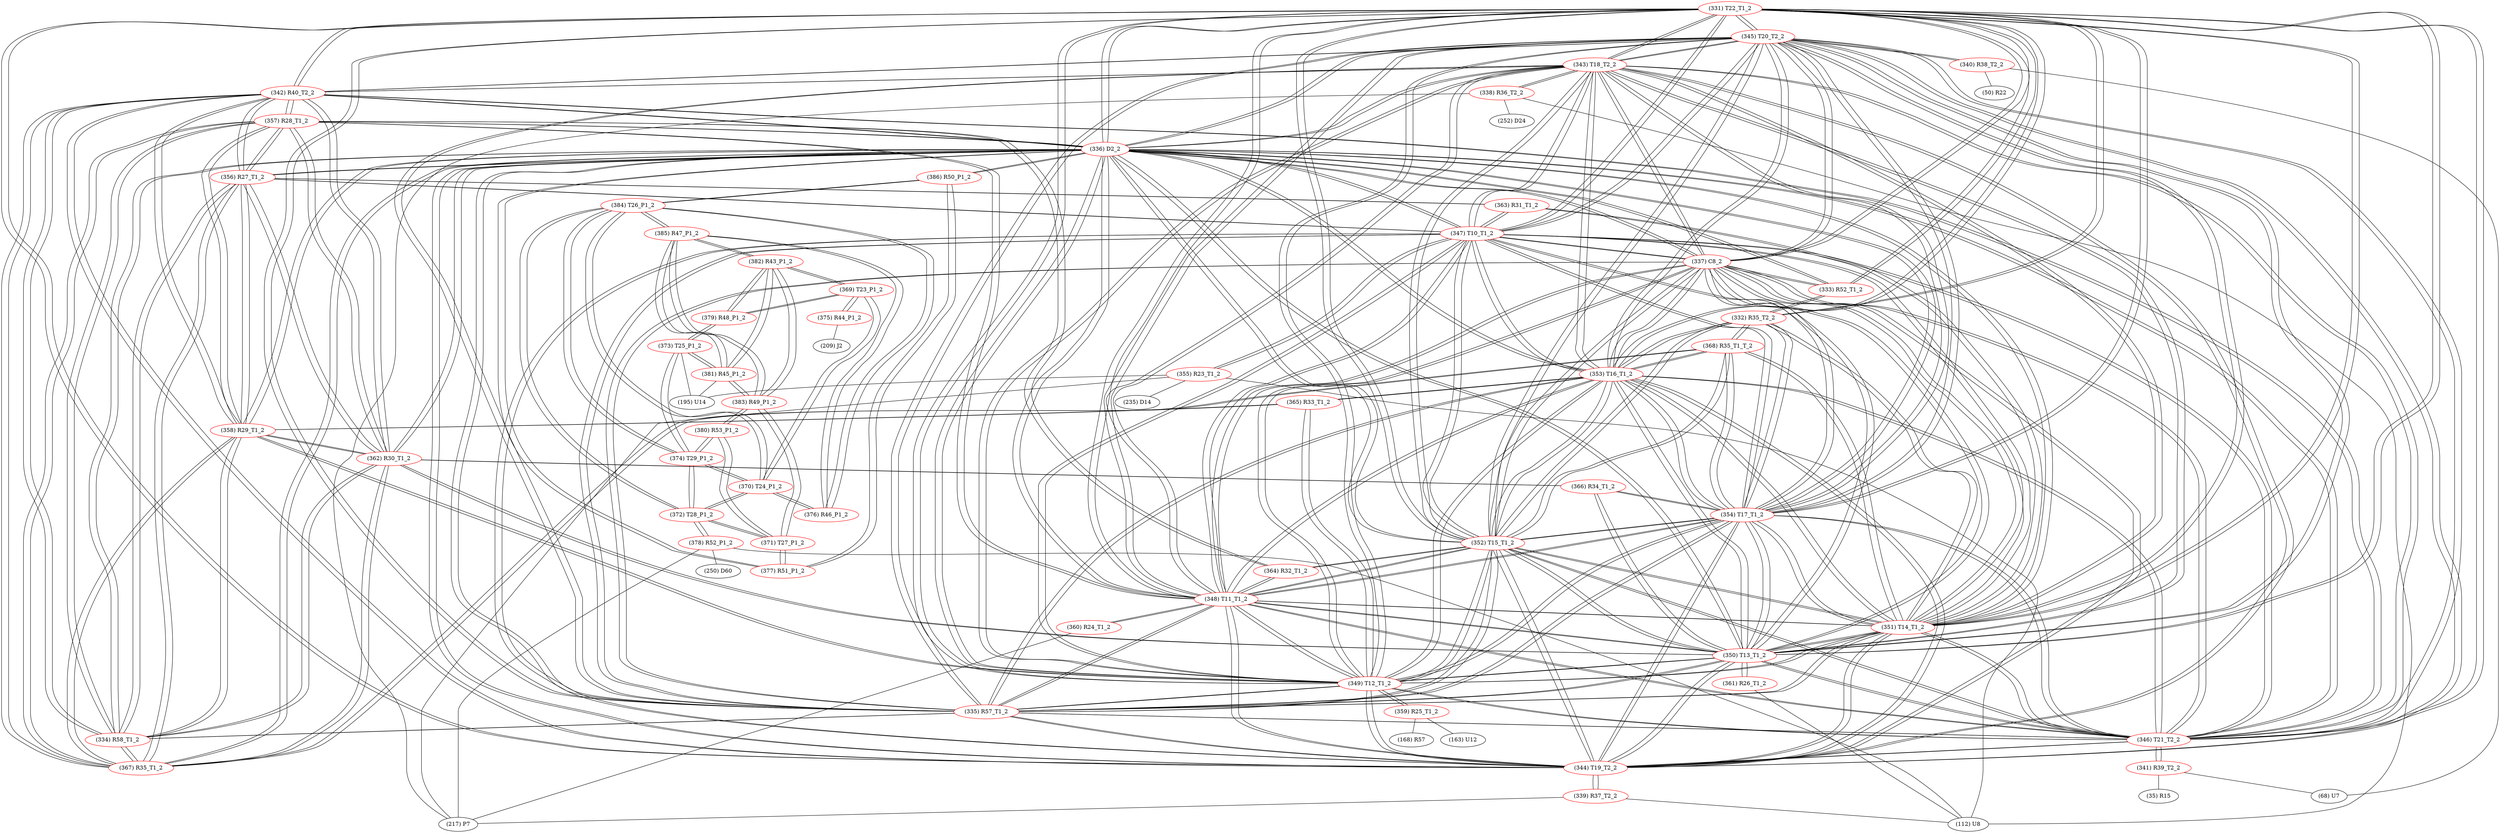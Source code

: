 graph {
	331 [label="(331) T22_T1_2" color=red]
	345 [label="(345) T20_T2_2"]
	343 [label="(343) T18_T2_2"]
	344 [label="(344) T19_T2_2"]
	346 [label="(346) T21_T2_2"]
	335 [label="(335) R57_T1_2"]
	336 [label="(336) D2_2"]
	348 [label="(348) T11_T1_2"]
	353 [label="(353) T16_T1_2"]
	354 [label="(354) T17_T1_2"]
	347 [label="(347) T10_T1_2"]
	349 [label="(349) T12_T1_2"]
	350 [label="(350) T13_T1_2"]
	351 [label="(351) T14_T1_2"]
	352 [label="(352) T15_T1_2"]
	337 [label="(337) C8_2"]
	342 [label="(342) R40_T2_2"]
	333 [label="(333) R52_T1_2"]
	332 [label="(332) R35_T2_2"]
	332 [label="(332) R35_T2_2" color=red]
	353 [label="(353) T16_T1_2"]
	352 [label="(352) T15_T1_2"]
	368 [label="(368) R35_T1_T_2"]
	351 [label="(351) T14_T1_2"]
	354 [label="(354) T17_T1_2"]
	333 [label="(333) R52_T1_2"]
	331 [label="(331) T22_T1_2"]
	333 [label="(333) R52_T1_2" color=red]
	336 [label="(336) D2_2"]
	337 [label="(337) C8_2"]
	332 [label="(332) R35_T2_2"]
	331 [label="(331) T22_T1_2"]
	334 [label="(334) R58_T1_2" color=red]
	335 [label="(335) R57_T1_2"]
	336 [label="(336) D2_2"]
	358 [label="(358) R29_T1_2"]
	367 [label="(367) R35_T1_2"]
	342 [label="(342) R40_T2_2"]
	362 [label="(362) R30_T1_2"]
	356 [label="(356) R27_T1_2"]
	357 [label="(357) R28_T1_2"]
	335 [label="(335) R57_T1_2" color=red]
	345 [label="(345) T20_T2_2"]
	343 [label="(343) T18_T2_2"]
	344 [label="(344) T19_T2_2"]
	346 [label="(346) T21_T2_2"]
	331 [label="(331) T22_T1_2"]
	336 [label="(336) D2_2"]
	348 [label="(348) T11_T1_2"]
	353 [label="(353) T16_T1_2"]
	354 [label="(354) T17_T1_2"]
	347 [label="(347) T10_T1_2"]
	349 [label="(349) T12_T1_2"]
	350 [label="(350) T13_T1_2"]
	351 [label="(351) T14_T1_2"]
	352 [label="(352) T15_T1_2"]
	337 [label="(337) C8_2"]
	334 [label="(334) R58_T1_2"]
	336 [label="(336) D2_2" color=red]
	345 [label="(345) T20_T2_2"]
	343 [label="(343) T18_T2_2"]
	344 [label="(344) T19_T2_2"]
	346 [label="(346) T21_T2_2"]
	335 [label="(335) R57_T1_2"]
	331 [label="(331) T22_T1_2"]
	348 [label="(348) T11_T1_2"]
	353 [label="(353) T16_T1_2"]
	354 [label="(354) T17_T1_2"]
	347 [label="(347) T10_T1_2"]
	349 [label="(349) T12_T1_2"]
	350 [label="(350) T13_T1_2"]
	351 [label="(351) T14_T1_2"]
	352 [label="(352) T15_T1_2"]
	337 [label="(337) C8_2"]
	333 [label="(333) R52_T1_2"]
	334 [label="(334) R58_T1_2"]
	358 [label="(358) R29_T1_2"]
	367 [label="(367) R35_T1_2"]
	342 [label="(342) R40_T2_2"]
	362 [label="(362) R30_T1_2"]
	356 [label="(356) R27_T1_2"]
	357 [label="(357) R28_T1_2"]
	377 [label="(377) R51_P1_2"]
	386 [label="(386) R50_P1_2"]
	337 [label="(337) C8_2" color=red]
	345 [label="(345) T20_T2_2"]
	343 [label="(343) T18_T2_2"]
	344 [label="(344) T19_T2_2"]
	346 [label="(346) T21_T2_2"]
	335 [label="(335) R57_T1_2"]
	331 [label="(331) T22_T1_2"]
	336 [label="(336) D2_2"]
	348 [label="(348) T11_T1_2"]
	353 [label="(353) T16_T1_2"]
	354 [label="(354) T17_T1_2"]
	347 [label="(347) T10_T1_2"]
	349 [label="(349) T12_T1_2"]
	350 [label="(350) T13_T1_2"]
	351 [label="(351) T14_T1_2"]
	352 [label="(352) T15_T1_2"]
	333 [label="(333) R52_T1_2"]
	338 [label="(338) R36_T2_2" color=red]
	217 [label="(217) P7"]
	112 [label="(112) U8"]
	252 [label="(252) D24"]
	343 [label="(343) T18_T2_2"]
	339 [label="(339) R37_T2_2" color=red]
	217 [label="(217) P7"]
	112 [label="(112) U8"]
	344 [label="(344) T19_T2_2"]
	340 [label="(340) R38_T2_2" color=red]
	68 [label="(68) U7"]
	50 [label="(50) R22"]
	345 [label="(345) T20_T2_2"]
	341 [label="(341) R39_T2_2" color=red]
	68 [label="(68) U7"]
	35 [label="(35) R15"]
	346 [label="(346) T21_T2_2"]
	342 [label="(342) R40_T2_2" color=red]
	358 [label="(358) R29_T1_2"]
	367 [label="(367) R35_T1_2"]
	362 [label="(362) R30_T1_2"]
	336 [label="(336) D2_2"]
	334 [label="(334) R58_T1_2"]
	356 [label="(356) R27_T1_2"]
	357 [label="(357) R28_T1_2"]
	331 [label="(331) T22_T1_2"]
	344 [label="(344) T19_T2_2"]
	343 [label="(343) T18_T2_2"]
	346 [label="(346) T21_T2_2"]
	345 [label="(345) T20_T2_2"]
	343 [label="(343) T18_T2_2" color=red]
	345 [label="(345) T20_T2_2"]
	344 [label="(344) T19_T2_2"]
	346 [label="(346) T21_T2_2"]
	335 [label="(335) R57_T1_2"]
	331 [label="(331) T22_T1_2"]
	336 [label="(336) D2_2"]
	348 [label="(348) T11_T1_2"]
	353 [label="(353) T16_T1_2"]
	354 [label="(354) T17_T1_2"]
	347 [label="(347) T10_T1_2"]
	349 [label="(349) T12_T1_2"]
	350 [label="(350) T13_T1_2"]
	351 [label="(351) T14_T1_2"]
	352 [label="(352) T15_T1_2"]
	337 [label="(337) C8_2"]
	342 [label="(342) R40_T2_2"]
	338 [label="(338) R36_T2_2"]
	344 [label="(344) T19_T2_2" color=red]
	345 [label="(345) T20_T2_2"]
	343 [label="(343) T18_T2_2"]
	346 [label="(346) T21_T2_2"]
	335 [label="(335) R57_T1_2"]
	331 [label="(331) T22_T1_2"]
	336 [label="(336) D2_2"]
	348 [label="(348) T11_T1_2"]
	353 [label="(353) T16_T1_2"]
	354 [label="(354) T17_T1_2"]
	347 [label="(347) T10_T1_2"]
	349 [label="(349) T12_T1_2"]
	350 [label="(350) T13_T1_2"]
	351 [label="(351) T14_T1_2"]
	352 [label="(352) T15_T1_2"]
	337 [label="(337) C8_2"]
	342 [label="(342) R40_T2_2"]
	339 [label="(339) R37_T2_2"]
	345 [label="(345) T20_T2_2" color=red]
	343 [label="(343) T18_T2_2"]
	344 [label="(344) T19_T2_2"]
	346 [label="(346) T21_T2_2"]
	335 [label="(335) R57_T1_2"]
	331 [label="(331) T22_T1_2"]
	336 [label="(336) D2_2"]
	348 [label="(348) T11_T1_2"]
	353 [label="(353) T16_T1_2"]
	354 [label="(354) T17_T1_2"]
	347 [label="(347) T10_T1_2"]
	349 [label="(349) T12_T1_2"]
	350 [label="(350) T13_T1_2"]
	351 [label="(351) T14_T1_2"]
	352 [label="(352) T15_T1_2"]
	337 [label="(337) C8_2"]
	342 [label="(342) R40_T2_2"]
	340 [label="(340) R38_T2_2"]
	346 [label="(346) T21_T2_2" color=red]
	345 [label="(345) T20_T2_2"]
	343 [label="(343) T18_T2_2"]
	344 [label="(344) T19_T2_2"]
	335 [label="(335) R57_T1_2"]
	331 [label="(331) T22_T1_2"]
	336 [label="(336) D2_2"]
	348 [label="(348) T11_T1_2"]
	353 [label="(353) T16_T1_2"]
	354 [label="(354) T17_T1_2"]
	347 [label="(347) T10_T1_2"]
	349 [label="(349) T12_T1_2"]
	350 [label="(350) T13_T1_2"]
	351 [label="(351) T14_T1_2"]
	352 [label="(352) T15_T1_2"]
	337 [label="(337) C8_2"]
	342 [label="(342) R40_T2_2"]
	341 [label="(341) R39_T2_2"]
	347 [label="(347) T10_T1_2" color=red]
	345 [label="(345) T20_T2_2"]
	343 [label="(343) T18_T2_2"]
	344 [label="(344) T19_T2_2"]
	346 [label="(346) T21_T2_2"]
	335 [label="(335) R57_T1_2"]
	331 [label="(331) T22_T1_2"]
	336 [label="(336) D2_2"]
	348 [label="(348) T11_T1_2"]
	353 [label="(353) T16_T1_2"]
	354 [label="(354) T17_T1_2"]
	349 [label="(349) T12_T1_2"]
	350 [label="(350) T13_T1_2"]
	351 [label="(351) T14_T1_2"]
	352 [label="(352) T15_T1_2"]
	337 [label="(337) C8_2"]
	355 [label="(355) R23_T1_2"]
	363 [label="(363) R31_T1_2"]
	356 [label="(356) R27_T1_2"]
	348 [label="(348) T11_T1_2" color=red]
	345 [label="(345) T20_T2_2"]
	343 [label="(343) T18_T2_2"]
	344 [label="(344) T19_T2_2"]
	346 [label="(346) T21_T2_2"]
	335 [label="(335) R57_T1_2"]
	331 [label="(331) T22_T1_2"]
	336 [label="(336) D2_2"]
	353 [label="(353) T16_T1_2"]
	354 [label="(354) T17_T1_2"]
	347 [label="(347) T10_T1_2"]
	349 [label="(349) T12_T1_2"]
	350 [label="(350) T13_T1_2"]
	351 [label="(351) T14_T1_2"]
	352 [label="(352) T15_T1_2"]
	337 [label="(337) C8_2"]
	360 [label="(360) R24_T1_2"]
	364 [label="(364) R32_T1_2"]
	357 [label="(357) R28_T1_2"]
	349 [label="(349) T12_T1_2" color=red]
	345 [label="(345) T20_T2_2"]
	343 [label="(343) T18_T2_2"]
	344 [label="(344) T19_T2_2"]
	346 [label="(346) T21_T2_2"]
	335 [label="(335) R57_T1_2"]
	331 [label="(331) T22_T1_2"]
	336 [label="(336) D2_2"]
	348 [label="(348) T11_T1_2"]
	353 [label="(353) T16_T1_2"]
	354 [label="(354) T17_T1_2"]
	347 [label="(347) T10_T1_2"]
	350 [label="(350) T13_T1_2"]
	351 [label="(351) T14_T1_2"]
	352 [label="(352) T15_T1_2"]
	337 [label="(337) C8_2"]
	365 [label="(365) R33_T1_2"]
	358 [label="(358) R29_T1_2"]
	359 [label="(359) R25_T1_2"]
	350 [label="(350) T13_T1_2" color=red]
	345 [label="(345) T20_T2_2"]
	343 [label="(343) T18_T2_2"]
	344 [label="(344) T19_T2_2"]
	346 [label="(346) T21_T2_2"]
	335 [label="(335) R57_T1_2"]
	331 [label="(331) T22_T1_2"]
	336 [label="(336) D2_2"]
	348 [label="(348) T11_T1_2"]
	353 [label="(353) T16_T1_2"]
	354 [label="(354) T17_T1_2"]
	347 [label="(347) T10_T1_2"]
	349 [label="(349) T12_T1_2"]
	351 [label="(351) T14_T1_2"]
	352 [label="(352) T15_T1_2"]
	337 [label="(337) C8_2"]
	362 [label="(362) R30_T1_2"]
	366 [label="(366) R34_T1_2"]
	361 [label="(361) R26_T1_2"]
	351 [label="(351) T14_T1_2" color=red]
	345 [label="(345) T20_T2_2"]
	343 [label="(343) T18_T2_2"]
	344 [label="(344) T19_T2_2"]
	346 [label="(346) T21_T2_2"]
	335 [label="(335) R57_T1_2"]
	331 [label="(331) T22_T1_2"]
	336 [label="(336) D2_2"]
	348 [label="(348) T11_T1_2"]
	353 [label="(353) T16_T1_2"]
	354 [label="(354) T17_T1_2"]
	347 [label="(347) T10_T1_2"]
	349 [label="(349) T12_T1_2"]
	350 [label="(350) T13_T1_2"]
	352 [label="(352) T15_T1_2"]
	337 [label="(337) C8_2"]
	368 [label="(368) R35_T1_T_2"]
	332 [label="(332) R35_T2_2"]
	363 [label="(363) R31_T1_2"]
	352 [label="(352) T15_T1_2" color=red]
	345 [label="(345) T20_T2_2"]
	343 [label="(343) T18_T2_2"]
	344 [label="(344) T19_T2_2"]
	346 [label="(346) T21_T2_2"]
	335 [label="(335) R57_T1_2"]
	331 [label="(331) T22_T1_2"]
	336 [label="(336) D2_2"]
	348 [label="(348) T11_T1_2"]
	353 [label="(353) T16_T1_2"]
	354 [label="(354) T17_T1_2"]
	347 [label="(347) T10_T1_2"]
	349 [label="(349) T12_T1_2"]
	350 [label="(350) T13_T1_2"]
	351 [label="(351) T14_T1_2"]
	337 [label="(337) C8_2"]
	368 [label="(368) R35_T1_T_2"]
	332 [label="(332) R35_T2_2"]
	364 [label="(364) R32_T1_2"]
	353 [label="(353) T16_T1_2" color=red]
	345 [label="(345) T20_T2_2"]
	343 [label="(343) T18_T2_2"]
	344 [label="(344) T19_T2_2"]
	346 [label="(346) T21_T2_2"]
	335 [label="(335) R57_T1_2"]
	331 [label="(331) T22_T1_2"]
	336 [label="(336) D2_2"]
	348 [label="(348) T11_T1_2"]
	354 [label="(354) T17_T1_2"]
	347 [label="(347) T10_T1_2"]
	349 [label="(349) T12_T1_2"]
	350 [label="(350) T13_T1_2"]
	351 [label="(351) T14_T1_2"]
	352 [label="(352) T15_T1_2"]
	337 [label="(337) C8_2"]
	368 [label="(368) R35_T1_T_2"]
	332 [label="(332) R35_T2_2"]
	365 [label="(365) R33_T1_2"]
	354 [label="(354) T17_T1_2" color=red]
	345 [label="(345) T20_T2_2"]
	343 [label="(343) T18_T2_2"]
	344 [label="(344) T19_T2_2"]
	346 [label="(346) T21_T2_2"]
	335 [label="(335) R57_T1_2"]
	331 [label="(331) T22_T1_2"]
	336 [label="(336) D2_2"]
	348 [label="(348) T11_T1_2"]
	353 [label="(353) T16_T1_2"]
	347 [label="(347) T10_T1_2"]
	349 [label="(349) T12_T1_2"]
	350 [label="(350) T13_T1_2"]
	351 [label="(351) T14_T1_2"]
	352 [label="(352) T15_T1_2"]
	337 [label="(337) C8_2"]
	368 [label="(368) R35_T1_T_2"]
	332 [label="(332) R35_T2_2"]
	366 [label="(366) R34_T1_2"]
	355 [label="(355) R23_T1_2" color=red]
	235 [label="(235) D14"]
	217 [label="(217) P7"]
	112 [label="(112) U8"]
	195 [label="(195) U14"]
	347 [label="(347) T10_T1_2"]
	356 [label="(356) R27_T1_2" color=red]
	358 [label="(358) R29_T1_2"]
	367 [label="(367) R35_T1_2"]
	342 [label="(342) R40_T2_2"]
	362 [label="(362) R30_T1_2"]
	336 [label="(336) D2_2"]
	334 [label="(334) R58_T1_2"]
	357 [label="(357) R28_T1_2"]
	347 [label="(347) T10_T1_2"]
	363 [label="(363) R31_T1_2"]
	357 [label="(357) R28_T1_2" color=red]
	358 [label="(358) R29_T1_2"]
	367 [label="(367) R35_T1_2"]
	342 [label="(342) R40_T2_2"]
	362 [label="(362) R30_T1_2"]
	336 [label="(336) D2_2"]
	334 [label="(334) R58_T1_2"]
	356 [label="(356) R27_T1_2"]
	364 [label="(364) R32_T1_2"]
	348 [label="(348) T11_T1_2"]
	358 [label="(358) R29_T1_2" color=red]
	367 [label="(367) R35_T1_2"]
	342 [label="(342) R40_T2_2"]
	362 [label="(362) R30_T1_2"]
	336 [label="(336) D2_2"]
	334 [label="(334) R58_T1_2"]
	356 [label="(356) R27_T1_2"]
	357 [label="(357) R28_T1_2"]
	365 [label="(365) R33_T1_2"]
	349 [label="(349) T12_T1_2"]
	359 [label="(359) R25_T1_2" color=red]
	168 [label="(168) R57"]
	163 [label="(163) U12"]
	349 [label="(349) T12_T1_2"]
	360 [label="(360) R24_T1_2" color=red]
	217 [label="(217) P7"]
	348 [label="(348) T11_T1_2"]
	361 [label="(361) R26_T1_2" color=red]
	112 [label="(112) U8"]
	350 [label="(350) T13_T1_2"]
	362 [label="(362) R30_T1_2" color=red]
	358 [label="(358) R29_T1_2"]
	367 [label="(367) R35_T1_2"]
	342 [label="(342) R40_T2_2"]
	336 [label="(336) D2_2"]
	334 [label="(334) R58_T1_2"]
	356 [label="(356) R27_T1_2"]
	357 [label="(357) R28_T1_2"]
	366 [label="(366) R34_T1_2"]
	350 [label="(350) T13_T1_2"]
	363 [label="(363) R31_T1_2" color=red]
	347 [label="(347) T10_T1_2"]
	356 [label="(356) R27_T1_2"]
	351 [label="(351) T14_T1_2"]
	364 [label="(364) R32_T1_2" color=red]
	352 [label="(352) T15_T1_2"]
	357 [label="(357) R28_T1_2"]
	348 [label="(348) T11_T1_2"]
	365 [label="(365) R33_T1_2" color=red]
	353 [label="(353) T16_T1_2"]
	358 [label="(358) R29_T1_2"]
	349 [label="(349) T12_T1_2"]
	366 [label="(366) R34_T1_2" color=red]
	354 [label="(354) T17_T1_2"]
	362 [label="(362) R30_T1_2"]
	350 [label="(350) T13_T1_2"]
	367 [label="(367) R35_T1_2" color=red]
	358 [label="(358) R29_T1_2"]
	342 [label="(342) R40_T2_2"]
	362 [label="(362) R30_T1_2"]
	336 [label="(336) D2_2"]
	334 [label="(334) R58_T1_2"]
	356 [label="(356) R27_T1_2"]
	357 [label="(357) R28_T1_2"]
	368 [label="(368) R35_T1_T_2"]
	368 [label="(368) R35_T1_T_2" color=red]
	353 [label="(353) T16_T1_2"]
	352 [label="(352) T15_T1_2"]
	351 [label="(351) T14_T1_2"]
	354 [label="(354) T17_T1_2"]
	332 [label="(332) R35_T2_2"]
	367 [label="(367) R35_T1_2"]
	369 [label="(369) T23_P1_2" color=red]
	379 [label="(379) R48_P1_2"]
	382 [label="(382) R43_P1_2"]
	370 [label="(370) T24_P1_2"]
	375 [label="(375) R44_P1_2"]
	370 [label="(370) T24_P1_2" color=red]
	384 [label="(384) T26_P1_2"]
	374 [label="(374) T29_P1_2"]
	372 [label="(372) T28_P1_2"]
	376 [label="(376) R46_P1_2"]
	369 [label="(369) T23_P1_2"]
	371 [label="(371) T27_P1_2" color=red]
	377 [label="(377) R51_P1_2"]
	372 [label="(372) T28_P1_2"]
	380 [label="(380) R53_P1_2"]
	383 [label="(383) R49_P1_2"]
	372 [label="(372) T28_P1_2" color=red]
	384 [label="(384) T26_P1_2"]
	370 [label="(370) T24_P1_2"]
	374 [label="(374) T29_P1_2"]
	378 [label="(378) R52_P1_2"]
	371 [label="(371) T27_P1_2"]
	373 [label="(373) T25_P1_2" color=red]
	374 [label="(374) T29_P1_2"]
	379 [label="(379) R48_P1_2"]
	381 [label="(381) R45_P1_2"]
	195 [label="(195) U14"]
	374 [label="(374) T29_P1_2" color=red]
	384 [label="(384) T26_P1_2"]
	370 [label="(370) T24_P1_2"]
	372 [label="(372) T28_P1_2"]
	373 [label="(373) T25_P1_2"]
	380 [label="(380) R53_P1_2"]
	375 [label="(375) R44_P1_2" color=red]
	209 [label="(209) J2"]
	369 [label="(369) T23_P1_2"]
	376 [label="(376) R46_P1_2" color=red]
	384 [label="(384) T26_P1_2"]
	385 [label="(385) R47_P1_2"]
	370 [label="(370) T24_P1_2"]
	377 [label="(377) R51_P1_2" color=red]
	371 [label="(371) T27_P1_2"]
	386 [label="(386) R50_P1_2"]
	336 [label="(336) D2_2"]
	378 [label="(378) R52_P1_2" color=red]
	217 [label="(217) P7"]
	112 [label="(112) U8"]
	250 [label="(250) D60"]
	372 [label="(372) T28_P1_2"]
	379 [label="(379) R48_P1_2" color=red]
	373 [label="(373) T25_P1_2"]
	369 [label="(369) T23_P1_2"]
	382 [label="(382) R43_P1_2"]
	380 [label="(380) R53_P1_2" color=red]
	374 [label="(374) T29_P1_2"]
	371 [label="(371) T27_P1_2"]
	383 [label="(383) R49_P1_2"]
	381 [label="(381) R45_P1_2" color=red]
	385 [label="(385) R47_P1_2"]
	382 [label="(382) R43_P1_2"]
	383 [label="(383) R49_P1_2"]
	373 [label="(373) T25_P1_2"]
	195 [label="(195) U14"]
	382 [label="(382) R43_P1_2" color=red]
	379 [label="(379) R48_P1_2"]
	369 [label="(369) T23_P1_2"]
	385 [label="(385) R47_P1_2"]
	381 [label="(381) R45_P1_2"]
	383 [label="(383) R49_P1_2"]
	383 [label="(383) R49_P1_2" color=red]
	385 [label="(385) R47_P1_2"]
	381 [label="(381) R45_P1_2"]
	382 [label="(382) R43_P1_2"]
	371 [label="(371) T27_P1_2"]
	380 [label="(380) R53_P1_2"]
	384 [label="(384) T26_P1_2" color=red]
	386 [label="(386) R50_P1_2"]
	370 [label="(370) T24_P1_2"]
	374 [label="(374) T29_P1_2"]
	372 [label="(372) T28_P1_2"]
	376 [label="(376) R46_P1_2"]
	385 [label="(385) R47_P1_2"]
	385 [label="(385) R47_P1_2" color=red]
	381 [label="(381) R45_P1_2"]
	382 [label="(382) R43_P1_2"]
	383 [label="(383) R49_P1_2"]
	384 [label="(384) T26_P1_2"]
	376 [label="(376) R46_P1_2"]
	386 [label="(386) R50_P1_2" color=red]
	384 [label="(384) T26_P1_2"]
	377 [label="(377) R51_P1_2"]
	336 [label="(336) D2_2"]
	331 -- 345
	331 -- 343
	331 -- 344
	331 -- 346
	331 -- 335
	331 -- 336
	331 -- 348
	331 -- 353
	331 -- 354
	331 -- 347
	331 -- 349
	331 -- 350
	331 -- 351
	331 -- 352
	331 -- 337
	331 -- 342
	331 -- 333
	331 -- 332
	332 -- 353
	332 -- 352
	332 -- 368
	332 -- 351
	332 -- 354
	332 -- 333
	332 -- 331
	333 -- 336
	333 -- 337
	333 -- 332
	333 -- 331
	334 -- 335
	334 -- 336
	334 -- 358
	334 -- 367
	334 -- 342
	334 -- 362
	334 -- 356
	334 -- 357
	335 -- 345
	335 -- 343
	335 -- 344
	335 -- 346
	335 -- 331
	335 -- 336
	335 -- 348
	335 -- 353
	335 -- 354
	335 -- 347
	335 -- 349
	335 -- 350
	335 -- 351
	335 -- 352
	335 -- 337
	335 -- 334
	336 -- 345
	336 -- 343
	336 -- 344
	336 -- 346
	336 -- 335
	336 -- 331
	336 -- 348
	336 -- 353
	336 -- 354
	336 -- 347
	336 -- 349
	336 -- 350
	336 -- 351
	336 -- 352
	336 -- 337
	336 -- 333
	336 -- 334
	336 -- 358
	336 -- 367
	336 -- 342
	336 -- 362
	336 -- 356
	336 -- 357
	336 -- 377
	336 -- 386
	337 -- 345
	337 -- 343
	337 -- 344
	337 -- 346
	337 -- 335
	337 -- 331
	337 -- 336
	337 -- 348
	337 -- 353
	337 -- 354
	337 -- 347
	337 -- 349
	337 -- 350
	337 -- 351
	337 -- 352
	337 -- 333
	338 -- 217
	338 -- 112
	338 -- 252
	338 -- 343
	339 -- 217
	339 -- 112
	339 -- 344
	340 -- 68
	340 -- 50
	340 -- 345
	341 -- 68
	341 -- 35
	341 -- 346
	342 -- 358
	342 -- 367
	342 -- 362
	342 -- 336
	342 -- 334
	342 -- 356
	342 -- 357
	342 -- 331
	342 -- 344
	342 -- 343
	342 -- 346
	342 -- 345
	343 -- 345
	343 -- 344
	343 -- 346
	343 -- 335
	343 -- 331
	343 -- 336
	343 -- 348
	343 -- 353
	343 -- 354
	343 -- 347
	343 -- 349
	343 -- 350
	343 -- 351
	343 -- 352
	343 -- 337
	343 -- 342
	343 -- 338
	344 -- 345
	344 -- 343
	344 -- 346
	344 -- 335
	344 -- 331
	344 -- 336
	344 -- 348
	344 -- 353
	344 -- 354
	344 -- 347
	344 -- 349
	344 -- 350
	344 -- 351
	344 -- 352
	344 -- 337
	344 -- 342
	344 -- 339
	345 -- 343
	345 -- 344
	345 -- 346
	345 -- 335
	345 -- 331
	345 -- 336
	345 -- 348
	345 -- 353
	345 -- 354
	345 -- 347
	345 -- 349
	345 -- 350
	345 -- 351
	345 -- 352
	345 -- 337
	345 -- 342
	345 -- 340
	346 -- 345
	346 -- 343
	346 -- 344
	346 -- 335
	346 -- 331
	346 -- 336
	346 -- 348
	346 -- 353
	346 -- 354
	346 -- 347
	346 -- 349
	346 -- 350
	346 -- 351
	346 -- 352
	346 -- 337
	346 -- 342
	346 -- 341
	347 -- 345
	347 -- 343
	347 -- 344
	347 -- 346
	347 -- 335
	347 -- 331
	347 -- 336
	347 -- 348
	347 -- 353
	347 -- 354
	347 -- 349
	347 -- 350
	347 -- 351
	347 -- 352
	347 -- 337
	347 -- 355
	347 -- 363
	347 -- 356
	348 -- 345
	348 -- 343
	348 -- 344
	348 -- 346
	348 -- 335
	348 -- 331
	348 -- 336
	348 -- 353
	348 -- 354
	348 -- 347
	348 -- 349
	348 -- 350
	348 -- 351
	348 -- 352
	348 -- 337
	348 -- 360
	348 -- 364
	348 -- 357
	349 -- 345
	349 -- 343
	349 -- 344
	349 -- 346
	349 -- 335
	349 -- 331
	349 -- 336
	349 -- 348
	349 -- 353
	349 -- 354
	349 -- 347
	349 -- 350
	349 -- 351
	349 -- 352
	349 -- 337
	349 -- 365
	349 -- 358
	349 -- 359
	350 -- 345
	350 -- 343
	350 -- 344
	350 -- 346
	350 -- 335
	350 -- 331
	350 -- 336
	350 -- 348
	350 -- 353
	350 -- 354
	350 -- 347
	350 -- 349
	350 -- 351
	350 -- 352
	350 -- 337
	350 -- 362
	350 -- 366
	350 -- 361
	351 -- 345
	351 -- 343
	351 -- 344
	351 -- 346
	351 -- 335
	351 -- 331
	351 -- 336
	351 -- 348
	351 -- 353
	351 -- 354
	351 -- 347
	351 -- 349
	351 -- 350
	351 -- 352
	351 -- 337
	351 -- 368
	351 -- 332
	351 -- 363
	352 -- 345
	352 -- 343
	352 -- 344
	352 -- 346
	352 -- 335
	352 -- 331
	352 -- 336
	352 -- 348
	352 -- 353
	352 -- 354
	352 -- 347
	352 -- 349
	352 -- 350
	352 -- 351
	352 -- 337
	352 -- 368
	352 -- 332
	352 -- 364
	353 -- 345
	353 -- 343
	353 -- 344
	353 -- 346
	353 -- 335
	353 -- 331
	353 -- 336
	353 -- 348
	353 -- 354
	353 -- 347
	353 -- 349
	353 -- 350
	353 -- 351
	353 -- 352
	353 -- 337
	353 -- 368
	353 -- 332
	353 -- 365
	354 -- 345
	354 -- 343
	354 -- 344
	354 -- 346
	354 -- 335
	354 -- 331
	354 -- 336
	354 -- 348
	354 -- 353
	354 -- 347
	354 -- 349
	354 -- 350
	354 -- 351
	354 -- 352
	354 -- 337
	354 -- 368
	354 -- 332
	354 -- 366
	355 -- 235
	355 -- 217
	355 -- 112
	355 -- 195
	355 -- 347
	356 -- 358
	356 -- 367
	356 -- 342
	356 -- 362
	356 -- 336
	356 -- 334
	356 -- 357
	356 -- 347
	356 -- 363
	357 -- 358
	357 -- 367
	357 -- 342
	357 -- 362
	357 -- 336
	357 -- 334
	357 -- 356
	357 -- 364
	357 -- 348
	358 -- 367
	358 -- 342
	358 -- 362
	358 -- 336
	358 -- 334
	358 -- 356
	358 -- 357
	358 -- 365
	358 -- 349
	359 -- 168
	359 -- 163
	359 -- 349
	360 -- 217
	360 -- 348
	361 -- 112
	361 -- 350
	362 -- 358
	362 -- 367
	362 -- 342
	362 -- 336
	362 -- 334
	362 -- 356
	362 -- 357
	362 -- 366
	362 -- 350
	363 -- 347
	363 -- 356
	363 -- 351
	364 -- 352
	364 -- 357
	364 -- 348
	365 -- 353
	365 -- 358
	365 -- 349
	366 -- 354
	366 -- 362
	366 -- 350
	367 -- 358
	367 -- 342
	367 -- 362
	367 -- 336
	367 -- 334
	367 -- 356
	367 -- 357
	367 -- 368
	368 -- 353
	368 -- 352
	368 -- 351
	368 -- 354
	368 -- 332
	368 -- 367
	369 -- 379
	369 -- 382
	369 -- 370
	369 -- 375
	370 -- 384
	370 -- 374
	370 -- 372
	370 -- 376
	370 -- 369
	371 -- 377
	371 -- 372
	371 -- 380
	371 -- 383
	372 -- 384
	372 -- 370
	372 -- 374
	372 -- 378
	372 -- 371
	373 -- 374
	373 -- 379
	373 -- 381
	373 -- 195
	374 -- 384
	374 -- 370
	374 -- 372
	374 -- 373
	374 -- 380
	375 -- 209
	375 -- 369
	376 -- 384
	376 -- 385
	376 -- 370
	377 -- 371
	377 -- 386
	377 -- 336
	378 -- 217
	378 -- 112
	378 -- 250
	378 -- 372
	379 -- 373
	379 -- 369
	379 -- 382
	380 -- 374
	380 -- 371
	380 -- 383
	381 -- 385
	381 -- 382
	381 -- 383
	381 -- 373
	381 -- 195
	382 -- 379
	382 -- 369
	382 -- 385
	382 -- 381
	382 -- 383
	383 -- 385
	383 -- 381
	383 -- 382
	383 -- 371
	383 -- 380
	384 -- 386
	384 -- 370
	384 -- 374
	384 -- 372
	384 -- 376
	384 -- 385
	385 -- 381
	385 -- 382
	385 -- 383
	385 -- 384
	385 -- 376
	386 -- 384
	386 -- 377
	386 -- 336
}